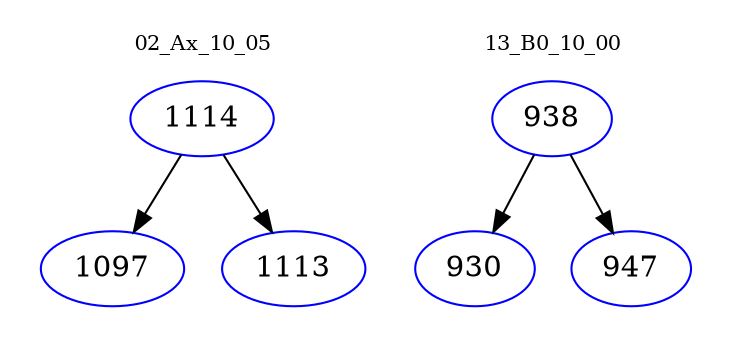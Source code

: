 digraph{
subgraph cluster_0 {
color = white
label = "02_Ax_10_05";
fontsize=10;
T0_1114 [label="1114", color="blue"]
T0_1114 -> T0_1097 [color="black"]
T0_1097 [label="1097", color="blue"]
T0_1114 -> T0_1113 [color="black"]
T0_1113 [label="1113", color="blue"]
}
subgraph cluster_1 {
color = white
label = "13_B0_10_00";
fontsize=10;
T1_938 [label="938", color="blue"]
T1_938 -> T1_930 [color="black"]
T1_930 [label="930", color="blue"]
T1_938 -> T1_947 [color="black"]
T1_947 [label="947", color="blue"]
}
}
